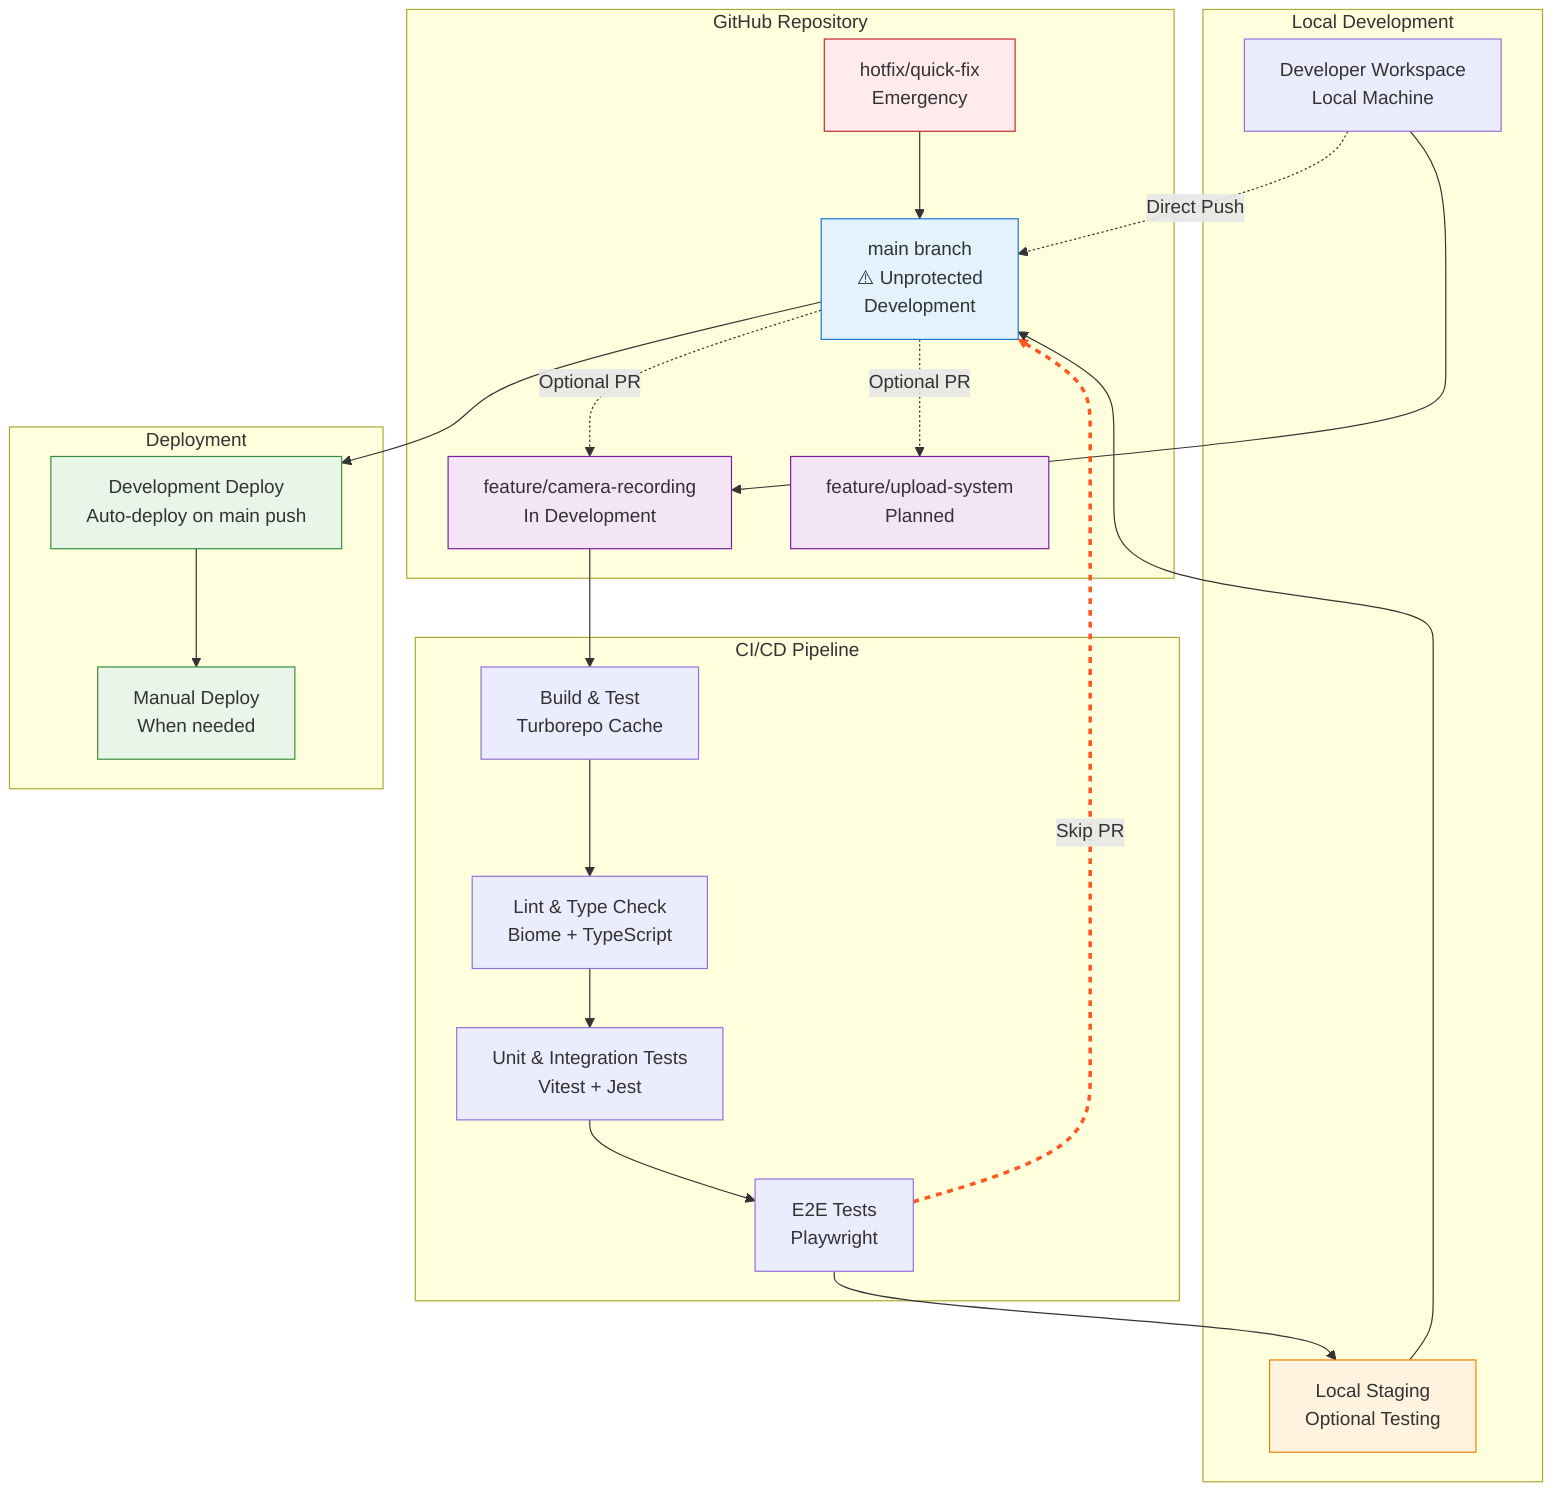 graph TB
    subgraph "GitHub Repository"
        MAIN[main branch<br/>⚠️ Unprotected<br/>Development]
        FEATURE1[feature/camera-recording<br/>In Development]
        FEATURE2[feature/upload-system<br/>Planned]
        HOTFIX[hotfix/quick-fix<br/>Emergency]
    end

    subgraph "Local Development"
        DEV[Developer Workspace<br/>Local Machine]
        STAGING[Local Staging<br/>Optional Testing]
    end

    subgraph "CI/CD Pipeline"
        BUILD[Build & Test<br/>Turborepo Cache]
        LINT[Lint & Type Check<br/>Biome + TypeScript]
        TEST[Unit & Integration Tests<br/>Vitest + Jest]
        E2E[E2E Tests<br/>Playwright]
    end

    subgraph "Deployment"
        DEV_DEPLOY[Development Deploy<br/>Auto-deploy on main push]
        MANUAL_DEPLOY[Manual Deploy<br/>When needed]
    end

    %% Development Flow
    DEV --> FEATURE1
    FEATURE1 --> BUILD
    BUILD --> LINT
    LINT --> TEST
    TEST --> E2E

    %% Direct Push to Main (Possible but Discouraged)
    DEV -.->|Direct Push| MAIN
    E2E -.->|Skip PR| MAIN

    %% Proper PR Flow (Recommended)
    E2E --> STAGING
    STAGING --> MAIN

    %% Emergency Flow
    HOTFIX --> MAIN

    %% Deployment Flow
    MAIN --> DEV_DEPLOY
    DEV_DEPLOY --> MANUAL_DEPLOY

    %% Branch Protection (Optional)
    MAIN -.->|Optional PR| FEATURE1
    MAIN -.->|Optional PR| FEATURE2

    classDef main fill:#e3f2fd,stroke:#1976d2
    classDef feature fill:#f3e5f5,stroke:#7b1fa2
    classDef staging fill:#fff3e0,stroke:#f57c00
    classDef deployment fill:#e8f5e8,stroke:#388e3c
    classDef emergency fill:#ffebee,stroke:#c62828

    class MAIN main
    class FEATURE1,FEATURE2 feature
    class STAGING staging
    class DEV_DEPLOY,MANUAL_DEPLOY deployment
    class HOTFIX emergency

    %% Highlight the risky path
    classDef risky stroke:#ff5722,stroke-width:3px,stroke-dasharray: 5 5
    linkStyle 6 stroke:#ff5722,stroke-width:3px,stroke-dasharray: 5 5